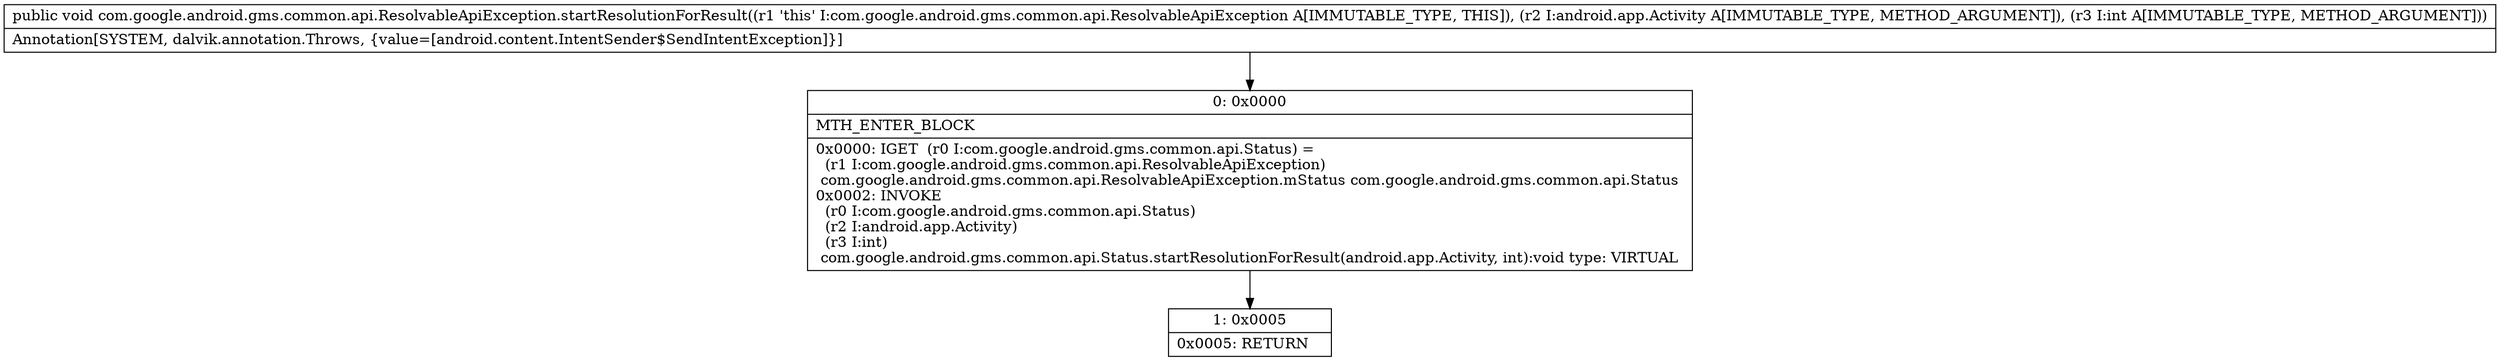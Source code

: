 digraph "CFG forcom.google.android.gms.common.api.ResolvableApiException.startResolutionForResult(Landroid\/app\/Activity;I)V" {
Node_0 [shape=record,label="{0\:\ 0x0000|MTH_ENTER_BLOCK\l|0x0000: IGET  (r0 I:com.google.android.gms.common.api.Status) = \l  (r1 I:com.google.android.gms.common.api.ResolvableApiException)\l com.google.android.gms.common.api.ResolvableApiException.mStatus com.google.android.gms.common.api.Status \l0x0002: INVOKE  \l  (r0 I:com.google.android.gms.common.api.Status)\l  (r2 I:android.app.Activity)\l  (r3 I:int)\l com.google.android.gms.common.api.Status.startResolutionForResult(android.app.Activity, int):void type: VIRTUAL \l}"];
Node_1 [shape=record,label="{1\:\ 0x0005|0x0005: RETURN   \l}"];
MethodNode[shape=record,label="{public void com.google.android.gms.common.api.ResolvableApiException.startResolutionForResult((r1 'this' I:com.google.android.gms.common.api.ResolvableApiException A[IMMUTABLE_TYPE, THIS]), (r2 I:android.app.Activity A[IMMUTABLE_TYPE, METHOD_ARGUMENT]), (r3 I:int A[IMMUTABLE_TYPE, METHOD_ARGUMENT]))  | Annotation[SYSTEM, dalvik.annotation.Throws, \{value=[android.content.IntentSender$SendIntentException]\}]\l}"];
MethodNode -> Node_0;
Node_0 -> Node_1;
}

